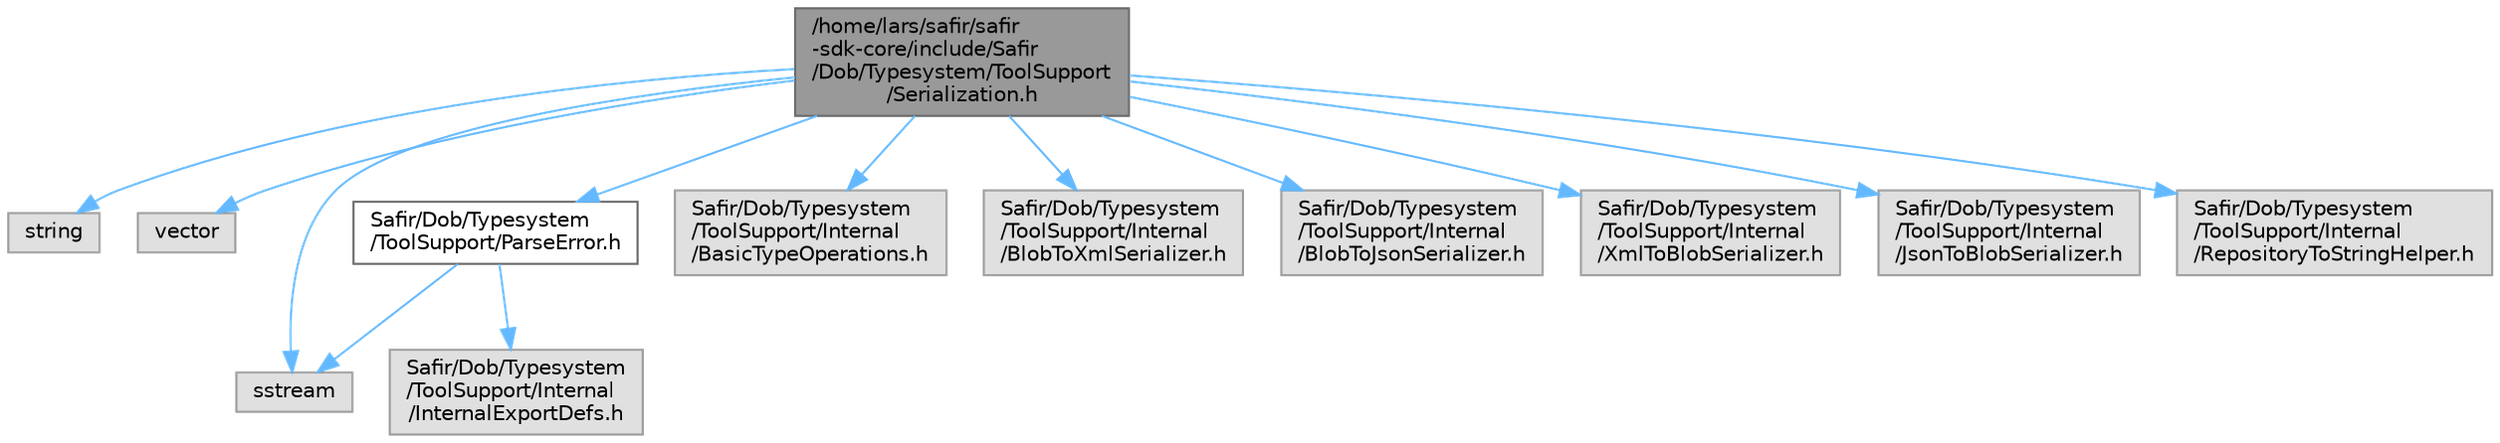 digraph "/home/lars/safir/safir-sdk-core/include/Safir/Dob/Typesystem/ToolSupport/Serialization.h"
{
 // LATEX_PDF_SIZE
  bgcolor="transparent";
  edge [fontname=Helvetica,fontsize=10,labelfontname=Helvetica,labelfontsize=10];
  node [fontname=Helvetica,fontsize=10,shape=box,height=0.2,width=0.4];
  Node1 [label="/home/lars/safir/safir\l-sdk-core/include/Safir\l/Dob/Typesystem/ToolSupport\l/Serialization.h",height=0.2,width=0.4,color="gray40", fillcolor="grey60", style="filled", fontcolor="black",tooltip=" "];
  Node1 -> Node2 [color="steelblue1",style="solid"];
  Node2 [label="string",height=0.2,width=0.4,color="grey60", fillcolor="#E0E0E0", style="filled",tooltip=" "];
  Node1 -> Node3 [color="steelblue1",style="solid"];
  Node3 [label="vector",height=0.2,width=0.4,color="grey60", fillcolor="#E0E0E0", style="filled",tooltip=" "];
  Node1 -> Node4 [color="steelblue1",style="solid"];
  Node4 [label="sstream",height=0.2,width=0.4,color="grey60", fillcolor="#E0E0E0", style="filled",tooltip=" "];
  Node1 -> Node5 [color="steelblue1",style="solid"];
  Node5 [label="Safir/Dob/Typesystem\l/ToolSupport/ParseError.h",height=0.2,width=0.4,color="grey40", fillcolor="white", style="filled",URL="$a00125.html",tooltip=" "];
  Node5 -> Node4 [color="steelblue1",style="solid"];
  Node5 -> Node6 [color="steelblue1",style="solid"];
  Node6 [label="Safir/Dob/Typesystem\l/ToolSupport/Internal\l/InternalExportDefs.h",height=0.2,width=0.4,color="grey60", fillcolor="#E0E0E0", style="filled",tooltip=" "];
  Node1 -> Node7 [color="steelblue1",style="solid"];
  Node7 [label="Safir/Dob/Typesystem\l/ToolSupport/Internal\l/BasicTypeOperations.h",height=0.2,width=0.4,color="grey60", fillcolor="#E0E0E0", style="filled",tooltip=" "];
  Node1 -> Node8 [color="steelblue1",style="solid"];
  Node8 [label="Safir/Dob/Typesystem\l/ToolSupport/Internal\l/BlobToXmlSerializer.h",height=0.2,width=0.4,color="grey60", fillcolor="#E0E0E0", style="filled",tooltip=" "];
  Node1 -> Node9 [color="steelblue1",style="solid"];
  Node9 [label="Safir/Dob/Typesystem\l/ToolSupport/Internal\l/BlobToJsonSerializer.h",height=0.2,width=0.4,color="grey60", fillcolor="#E0E0E0", style="filled",tooltip=" "];
  Node1 -> Node10 [color="steelblue1",style="solid"];
  Node10 [label="Safir/Dob/Typesystem\l/ToolSupport/Internal\l/XmlToBlobSerializer.h",height=0.2,width=0.4,color="grey60", fillcolor="#E0E0E0", style="filled",tooltip=" "];
  Node1 -> Node11 [color="steelblue1",style="solid"];
  Node11 [label="Safir/Dob/Typesystem\l/ToolSupport/Internal\l/JsonToBlobSerializer.h",height=0.2,width=0.4,color="grey60", fillcolor="#E0E0E0", style="filled",tooltip=" "];
  Node1 -> Node12 [color="steelblue1",style="solid"];
  Node12 [label="Safir/Dob/Typesystem\l/ToolSupport/Internal\l/RepositoryToStringHelper.h",height=0.2,width=0.4,color="grey60", fillcolor="#E0E0E0", style="filled",tooltip=" "];
}
